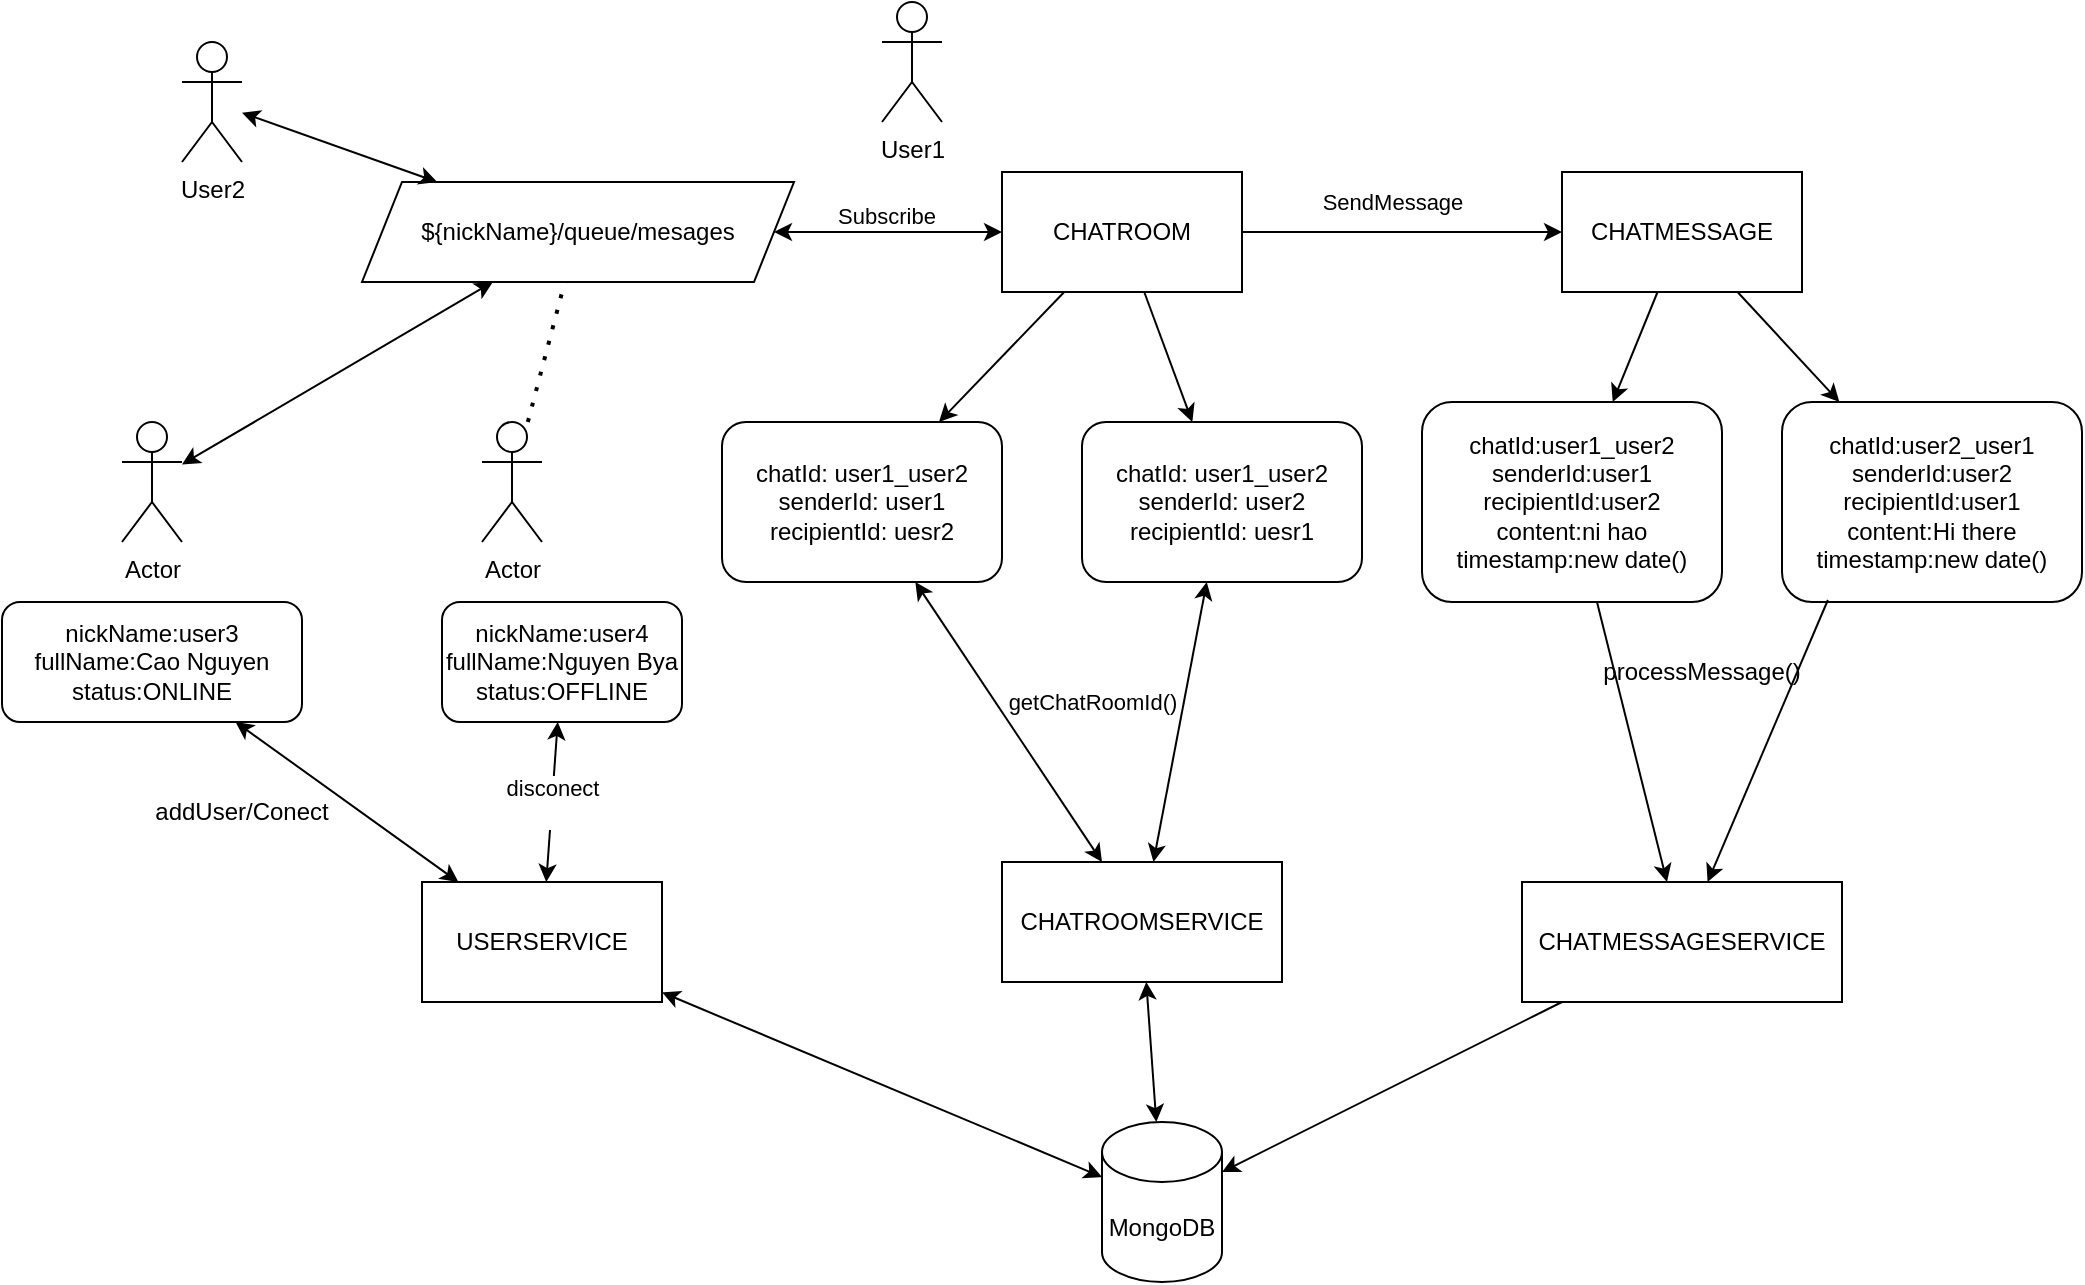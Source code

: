<mxfile version="24.8.3">
  <diagram name="Trang-1" id="ATA3lsROrStY1Cv1PrL_">
    <mxGraphModel dx="1434" dy="1941" grid="1" gridSize="10" guides="1" tooltips="1" connect="1" arrows="1" fold="1" page="1" pageScale="1" pageWidth="827" pageHeight="1169" math="0" shadow="0">
      <root>
        <mxCell id="0" />
        <mxCell id="1" parent="0" />
        <mxCell id="6FXUCEme7YuGV_fSvKKb-3" value="${nickName}/queue/mesages" style="shape=parallelogram;perimeter=parallelogramPerimeter;whiteSpace=wrap;html=1;fixedSize=1;" parent="1" vertex="1">
          <mxGeometry x="240" y="-490" width="216" height="50" as="geometry" />
        </mxCell>
        <mxCell id="6FXUCEme7YuGV_fSvKKb-4" value="" style="endArrow=classic;startArrow=classic;html=1;rounded=0;exitX=1;exitY=0.5;exitDx=0;exitDy=0;" parent="1" source="6FXUCEme7YuGV_fSvKKb-3" target="OrxGX-AqMgQ3xQSycH0U-39" edge="1">
          <mxGeometry width="50" height="50" relative="1" as="geometry">
            <mxPoint x="446" y="-465.42" as="sourcePoint" />
            <mxPoint x="560" y="-465" as="targetPoint" />
          </mxGeometry>
        </mxCell>
        <mxCell id="6FXUCEme7YuGV_fSvKKb-5" value="Subscribe" style="edgeLabel;html=1;align=center;verticalAlign=middle;resizable=0;points=[];" parent="6FXUCEme7YuGV_fSvKKb-4" vertex="1" connectable="0">
          <mxGeometry x="-0.017" y="8" relative="1" as="geometry">
            <mxPoint as="offset" />
          </mxGeometry>
        </mxCell>
        <mxCell id="6FXUCEme7YuGV_fSvKKb-7" value="User1" style="shape=umlActor;verticalLabelPosition=bottom;verticalAlign=top;html=1;outlineConnect=0;" parent="1" vertex="1">
          <mxGeometry x="500" y="-580" width="30" height="60" as="geometry" />
        </mxCell>
        <mxCell id="6FXUCEme7YuGV_fSvKKb-10" value="User2" style="shape=umlActor;verticalLabelPosition=bottom;verticalAlign=top;html=1;outlineConnect=0;" parent="1" vertex="1">
          <mxGeometry x="150" y="-560" width="30" height="60" as="geometry" />
        </mxCell>
        <mxCell id="6FXUCEme7YuGV_fSvKKb-17" value="chatId: user1_user2&lt;div&gt;senderId: user1&lt;/div&gt;&lt;div&gt;recipientId: uesr2&lt;/div&gt;" style="rounded=1;whiteSpace=wrap;html=1;" parent="1" vertex="1">
          <mxGeometry x="420" y="-370" width="140" height="80" as="geometry" />
        </mxCell>
        <mxCell id="6FXUCEme7YuGV_fSvKKb-23" value="chatId: user1_user2&lt;div&gt;senderId: user2&lt;/div&gt;&lt;div&gt;recipientId: uesr1&lt;/div&gt;" style="rounded=1;whiteSpace=wrap;html=1;" parent="1" vertex="1">
          <mxGeometry x="600" y="-370" width="140" height="80" as="geometry" />
        </mxCell>
        <mxCell id="6FXUCEme7YuGV_fSvKKb-24" value="" style="endArrow=classic;html=1;rounded=0;" parent="1" source="OrxGX-AqMgQ3xQSycH0U-39" target="OrxGX-AqMgQ3xQSycH0U-40" edge="1">
          <mxGeometry width="50" height="50" relative="1" as="geometry">
            <mxPoint x="680" y="-465" as="sourcePoint" />
            <mxPoint x="840" y="-465" as="targetPoint" />
          </mxGeometry>
        </mxCell>
        <mxCell id="6FXUCEme7YuGV_fSvKKb-35" value="SendMessage" style="edgeLabel;html=1;align=center;verticalAlign=middle;resizable=0;points=[];" parent="6FXUCEme7YuGV_fSvKKb-24" vertex="1" connectable="0">
          <mxGeometry x="-0.25" y="-1" relative="1" as="geometry">
            <mxPoint x="15" y="-16" as="offset" />
          </mxGeometry>
        </mxCell>
        <mxCell id="6FXUCEme7YuGV_fSvKKb-32" value="chatId:user1_user2&lt;div&gt;senderId:user1&lt;/div&gt;&lt;div&gt;recipientId:user2&lt;/div&gt;&lt;div&gt;content:ni hao&lt;/div&gt;&lt;div&gt;timestamp:new date()&lt;/div&gt;" style="rounded=1;whiteSpace=wrap;html=1;" parent="1" vertex="1">
          <mxGeometry x="770" y="-380" width="150" height="100" as="geometry" />
        </mxCell>
        <mxCell id="6FXUCEme7YuGV_fSvKKb-34" value="chatId:user2_user1&lt;div&gt;senderId:user2&lt;/div&gt;&lt;div&gt;recipientId:user1&lt;/div&gt;&lt;div&gt;content:Hi there&lt;/div&gt;&lt;div&gt;timestamp:new date()&lt;/div&gt;" style="rounded=1;whiteSpace=wrap;html=1;" parent="1" vertex="1">
          <mxGeometry x="950" y="-380" width="150" height="100" as="geometry" />
        </mxCell>
        <mxCell id="6FXUCEme7YuGV_fSvKKb-46" value="" style="endArrow=classic;html=1;rounded=0;" parent="1" source="OrxGX-AqMgQ3xQSycH0U-39" target="6FXUCEme7YuGV_fSvKKb-17" edge="1">
          <mxGeometry width="50" height="50" relative="1" as="geometry">
            <mxPoint x="591.111" y="-435" as="sourcePoint" />
            <mxPoint x="530" y="-370" as="targetPoint" />
          </mxGeometry>
        </mxCell>
        <mxCell id="6FXUCEme7YuGV_fSvKKb-47" value="" style="endArrow=classic;html=1;rounded=0;" parent="1" source="OrxGX-AqMgQ3xQSycH0U-39" target="6FXUCEme7YuGV_fSvKKb-23" edge="1">
          <mxGeometry width="50" height="50" relative="1" as="geometry">
            <mxPoint x="631.111" y="-435" as="sourcePoint" />
            <mxPoint x="530" y="-370" as="targetPoint" />
          </mxGeometry>
        </mxCell>
        <mxCell id="6FXUCEme7YuGV_fSvKKb-49" value="" style="endArrow=classic;html=1;rounded=0;" parent="1" source="OrxGX-AqMgQ3xQSycH0U-40" target="6FXUCEme7YuGV_fSvKKb-32" edge="1">
          <mxGeometry width="50" height="50" relative="1" as="geometry">
            <mxPoint x="870" y="-435" as="sourcePoint" />
            <mxPoint x="810" y="-400" as="targetPoint" />
          </mxGeometry>
        </mxCell>
        <mxCell id="6FXUCEme7YuGV_fSvKKb-50" value="" style="endArrow=classic;html=1;rounded=0;" parent="1" source="OrxGX-AqMgQ3xQSycH0U-40" target="6FXUCEme7YuGV_fSvKKb-34" edge="1">
          <mxGeometry width="50" height="50" relative="1" as="geometry">
            <mxPoint x="930" y="-435" as="sourcePoint" />
            <mxPoint x="530" y="-370" as="targetPoint" />
          </mxGeometry>
        </mxCell>
        <mxCell id="6FXUCEme7YuGV_fSvKKb-51" value="MongoDB" style="shape=cylinder3;whiteSpace=wrap;html=1;boundedLbl=1;backgroundOutline=1;size=15;" parent="1" vertex="1">
          <mxGeometry x="610" y="-20" width="60" height="80" as="geometry" />
        </mxCell>
        <mxCell id="6FXUCEme7YuGV_fSvKKb-54" value="" style="endArrow=classic;startArrow=classic;html=1;rounded=0;" parent="1" source="OrxGX-AqMgQ3xQSycH0U-42" target="6FXUCEme7YuGV_fSvKKb-17" edge="1">
          <mxGeometry width="50" height="50" relative="1" as="geometry">
            <mxPoint x="601.429" y="-150" as="sourcePoint" />
            <mxPoint x="530" y="-370" as="targetPoint" />
          </mxGeometry>
        </mxCell>
        <mxCell id="OrxGX-AqMgQ3xQSycH0U-4" value="getChatRoomId()" style="edgeLabel;html=1;align=center;verticalAlign=middle;resizable=0;points=[];" vertex="1" connectable="0" parent="6FXUCEme7YuGV_fSvKKb-54">
          <mxGeometry x="0.068" y="1" relative="1" as="geometry">
            <mxPoint x="46" y="-6" as="offset" />
          </mxGeometry>
        </mxCell>
        <mxCell id="6FXUCEme7YuGV_fSvKKb-55" value="" style="endArrow=classic;startArrow=classic;html=1;rounded=0;" parent="1" source="OrxGX-AqMgQ3xQSycH0U-42" target="6FXUCEme7YuGV_fSvKKb-23" edge="1">
          <mxGeometry width="50" height="50" relative="1" as="geometry">
            <mxPoint x="627.143" y="-150" as="sourcePoint" />
            <mxPoint x="530" y="-370" as="targetPoint" />
          </mxGeometry>
        </mxCell>
        <mxCell id="OrxGX-AqMgQ3xQSycH0U-5" value="&lt;span style=&quot;color: rgba(0, 0, 0, 0); font-family: monospace; font-size: 0px; text-align: start; background-color: rgb(251, 251, 251);&quot;&gt;%3CmxGraphModel%3E%3Croot%3E%3CmxCell%20id%3D%220%22%2F%3E%3CmxCell%20id%3D%221%22%20parent%3D%220%22%2F%3E%3CmxCell%20id%3D%222%22%20value%3D%22getChatRoomId()%22%20style%3D%22edgeLabel%3Bhtml%3D1%3Balign%3Dcenter%3BverticalAlign%3Dmiddle%3Bresizable%3D0%3Bpoints%3D%5B%5D%3B%22%20vertex%3D%221%22%20connectable%3D%220%22%20parent%3D%221%22%3E%3CmxGeometry%20x%3D%22554.259%22%20y%3D%22-224.297%22%20as%3D%22geometry%22%2F%3E%3C%2FmxCell%3E%3C%2Froot%3E%3C%2FmxGraphModel%3E&lt;/span&gt;" style="edgeLabel;html=1;align=center;verticalAlign=middle;resizable=0;points=[];" vertex="1" connectable="0" parent="6FXUCEme7YuGV_fSvKKb-55">
          <mxGeometry x="0.133" y="3" relative="1" as="geometry">
            <mxPoint y="-1" as="offset" />
          </mxGeometry>
        </mxCell>
        <mxCell id="OrxGX-AqMgQ3xQSycH0U-6" value="&lt;span style=&quot;color: rgba(0, 0, 0, 0); font-family: monospace; font-size: 0px; text-align: start; background-color: rgb(251, 251, 251);&quot;&gt;%3CmxGraphModel%3E%3Croot%3E%3CmxCell%20id%3D%220%22%2F%3E%3CmxCell%20id%3D%221%22%20parent%3D%220%22%2F%3E%3CmxCell%20id%3D%222%22%20value%3D%22getChatRoomId()%22%20style%3D%22edgeLabel%3Bhtml%3D1%3Balign%3Dcenter%3BverticalAlign%3Dmiddle%3Bresizable%3D0%3Bpoints%3D%5B%5D%3B%22%20vertex%3D%221%22%20connectable%3D%220%22%20parent%3D%221%22%3E%3CmxGeometry%20x%3D%22554.259%22%20y%3D%22-224.297%22%20as%3D%22geometry%22%2F%3E%3C%2FmxCell%3E%3C%2Froot%3E%3C%2FmxGraphModel%3get&lt;/span&gt;" style="edgeLabel;html=1;align=center;verticalAlign=middle;resizable=0;points=[];" vertex="1" connectable="0" parent="6FXUCEme7YuGV_fSvKKb-55">
          <mxGeometry x="0.176" y="3" relative="1" as="geometry">
            <mxPoint as="offset" />
          </mxGeometry>
        </mxCell>
        <mxCell id="6FXUCEme7YuGV_fSvKKb-62" value="" style="endArrow=classic;html=1;rounded=0;" parent="1" source="6FXUCEme7YuGV_fSvKKb-32" target="OrxGX-AqMgQ3xQSycH0U-43" edge="1">
          <mxGeometry width="50" height="50" relative="1" as="geometry">
            <mxPoint x="830.78" y="-280" as="sourcePoint" />
            <mxPoint x="859.217" y="-150" as="targetPoint" />
          </mxGeometry>
        </mxCell>
        <mxCell id="6FXUCEme7YuGV_fSvKKb-63" value="" style="endArrow=classic;html=1;rounded=0;exitX=0.153;exitY=0.99;exitDx=0;exitDy=0;exitPerimeter=0;" parent="1" source="6FXUCEme7YuGV_fSvKKb-34" target="OrxGX-AqMgQ3xQSycH0U-43" edge="1">
          <mxGeometry width="50" height="50" relative="1" as="geometry">
            <mxPoint x="480" y="-320" as="sourcePoint" />
            <mxPoint x="897.32" y="-150" as="targetPoint" />
          </mxGeometry>
        </mxCell>
        <mxCell id="OrxGX-AqMgQ3xQSycH0U-9" value="processMessage()" style="text;html=1;align=center;verticalAlign=middle;whiteSpace=wrap;rounded=0;" vertex="1" parent="1">
          <mxGeometry x="880" y="-260" width="60" height="30" as="geometry" />
        </mxCell>
        <mxCell id="OrxGX-AqMgQ3xQSycH0U-13" value="" style="endArrow=classic;startArrow=classic;html=1;rounded=0;" edge="1" parent="1" source="6FXUCEme7YuGV_fSvKKb-51" target="OrxGX-AqMgQ3xQSycH0U-42">
          <mxGeometry width="50" height="50" relative="1" as="geometry">
            <mxPoint x="700" y="-250" as="sourcePoint" />
            <mxPoint x="624.286" y="-90" as="targetPoint" />
          </mxGeometry>
        </mxCell>
        <mxCell id="OrxGX-AqMgQ3xQSycH0U-14" value="" style="endArrow=classic;html=1;rounded=0;" edge="1" parent="1" source="OrxGX-AqMgQ3xQSycH0U-43" target="6FXUCEme7YuGV_fSvKKb-51">
          <mxGeometry width="50" height="50" relative="1" as="geometry">
            <mxPoint x="828.571" y="-90" as="sourcePoint" />
            <mxPoint x="750" y="-300" as="targetPoint" />
          </mxGeometry>
        </mxCell>
        <mxCell id="OrxGX-AqMgQ3xQSycH0U-15" value="Actor" style="shape=umlActor;verticalLabelPosition=bottom;verticalAlign=top;html=1;outlineConnect=0;" vertex="1" parent="1">
          <mxGeometry x="120" y="-370" width="30" height="60" as="geometry" />
        </mxCell>
        <mxCell id="OrxGX-AqMgQ3xQSycH0U-21" value="nickName:user3&lt;div&gt;fullName:Cao Nguyen&lt;/div&gt;&lt;div&gt;status:ONLINE&lt;/div&gt;" style="rounded=1;whiteSpace=wrap;html=1;" vertex="1" parent="1">
          <mxGeometry x="60" y="-280" width="150" height="60" as="geometry" />
        </mxCell>
        <mxCell id="OrxGX-AqMgQ3xQSycH0U-25" value="" style="endArrow=classic;startArrow=classic;html=1;rounded=0;entryX=0;entryY=0;entryDx=0;entryDy=27.5;entryPerimeter=0;" edge="1" parent="1" source="OrxGX-AqMgQ3xQSycH0U-41" target="6FXUCEme7YuGV_fSvKKb-51">
          <mxGeometry width="50" height="50" relative="1" as="geometry">
            <mxPoint x="360" y="-87.258" as="sourcePoint" />
            <mxPoint x="460" y="-300" as="targetPoint" />
          </mxGeometry>
        </mxCell>
        <mxCell id="OrxGX-AqMgQ3xQSycH0U-26" value="" style="endArrow=classic;startArrow=classic;html=1;rounded=0;" edge="1" parent="1" source="OrxGX-AqMgQ3xQSycH0U-41" target="OrxGX-AqMgQ3xQSycH0U-21">
          <mxGeometry width="50" height="50" relative="1" as="geometry">
            <mxPoint x="264.643" y="-140" as="sourcePoint" />
            <mxPoint x="460" y="-300" as="targetPoint" />
          </mxGeometry>
        </mxCell>
        <mxCell id="OrxGX-AqMgQ3xQSycH0U-29" value="addUser/Conect" style="text;html=1;align=center;verticalAlign=middle;whiteSpace=wrap;rounded=0;" vertex="1" parent="1">
          <mxGeometry x="150" y="-180" width="60" height="10" as="geometry" />
        </mxCell>
        <mxCell id="OrxGX-AqMgQ3xQSycH0U-30" value="" style="endArrow=classic;startArrow=classic;html=1;rounded=0;" edge="1" parent="1" source="OrxGX-AqMgQ3xQSycH0U-15" target="6FXUCEme7YuGV_fSvKKb-3">
          <mxGeometry width="50" height="50" relative="1" as="geometry">
            <mxPoint x="580" y="-250" as="sourcePoint" />
            <mxPoint x="630" y="-300" as="targetPoint" />
          </mxGeometry>
        </mxCell>
        <mxCell id="OrxGX-AqMgQ3xQSycH0U-31" value="" style="endArrow=classic;startArrow=classic;html=1;rounded=0;" edge="1" parent="1" source="6FXUCEme7YuGV_fSvKKb-10" target="6FXUCEme7YuGV_fSvKKb-3">
          <mxGeometry width="50" height="50" relative="1" as="geometry">
            <mxPoint x="580" y="-250" as="sourcePoint" />
            <mxPoint x="320" y="-450" as="targetPoint" />
          </mxGeometry>
        </mxCell>
        <mxCell id="OrxGX-AqMgQ3xQSycH0U-32" value="Actor" style="shape=umlActor;verticalLabelPosition=bottom;verticalAlign=top;html=1;outlineConnect=0;" vertex="1" parent="1">
          <mxGeometry x="300" y="-370" width="30" height="60" as="geometry" />
        </mxCell>
        <mxCell id="OrxGX-AqMgQ3xQSycH0U-33" value="" style="endArrow=none;dashed=1;html=1;dashPattern=1 3;strokeWidth=2;rounded=0;" edge="1" parent="1" source="OrxGX-AqMgQ3xQSycH0U-32" target="6FXUCEme7YuGV_fSvKKb-3">
          <mxGeometry width="50" height="50" relative="1" as="geometry">
            <mxPoint x="580" y="-250" as="sourcePoint" />
            <mxPoint x="630" y="-300" as="targetPoint" />
          </mxGeometry>
        </mxCell>
        <mxCell id="OrxGX-AqMgQ3xQSycH0U-34" value="" style="endArrow=classic;startArrow=classic;html=1;rounded=0;" edge="1" parent="1" source="OrxGX-AqMgQ3xQSycH0U-41" target="OrxGX-AqMgQ3xQSycH0U-38">
          <mxGeometry width="50" height="50" relative="1" as="geometry">
            <mxPoint x="330" y="-140" as="sourcePoint" />
            <mxPoint x="330" y="-230" as="targetPoint" />
          </mxGeometry>
        </mxCell>
        <mxCell id="OrxGX-AqMgQ3xQSycH0U-35" value="disconect&lt;div&gt;&lt;br&gt;&lt;/div&gt;" style="edgeLabel;html=1;align=center;verticalAlign=middle;resizable=0;points=[];" vertex="1" connectable="0" parent="OrxGX-AqMgQ3xQSycH0U-34">
          <mxGeometry x="0.013" relative="1" as="geometry">
            <mxPoint as="offset" />
          </mxGeometry>
        </mxCell>
        <mxCell id="OrxGX-AqMgQ3xQSycH0U-38" value="nickName:user4&lt;div&gt;fullName:Nguyen Bya&lt;/div&gt;&lt;div&gt;status:OFFLINE&lt;/div&gt;" style="rounded=1;whiteSpace=wrap;html=1;" vertex="1" parent="1">
          <mxGeometry x="280" y="-280" width="120" height="60" as="geometry" />
        </mxCell>
        <mxCell id="OrxGX-AqMgQ3xQSycH0U-39" value="CHATROOM" style="whiteSpace=wrap;html=1;" vertex="1" parent="1">
          <mxGeometry x="560" y="-495" width="120" height="60" as="geometry" />
        </mxCell>
        <mxCell id="OrxGX-AqMgQ3xQSycH0U-40" value="CHATMESSAGE" style="rounded=0;whiteSpace=wrap;html=1;" vertex="1" parent="1">
          <mxGeometry x="840" y="-495" width="120" height="60" as="geometry" />
        </mxCell>
        <mxCell id="OrxGX-AqMgQ3xQSycH0U-41" value="USERSERVICE" style="rounded=0;whiteSpace=wrap;html=1;" vertex="1" parent="1">
          <mxGeometry x="270" y="-140" width="120" height="60" as="geometry" />
        </mxCell>
        <mxCell id="OrxGX-AqMgQ3xQSycH0U-42" value="CHATROOMSERVICE" style="rounded=0;whiteSpace=wrap;html=1;" vertex="1" parent="1">
          <mxGeometry x="560" y="-150" width="140" height="60" as="geometry" />
        </mxCell>
        <mxCell id="OrxGX-AqMgQ3xQSycH0U-43" value="CHATMESSAGESERVICE" style="rounded=0;whiteSpace=wrap;html=1;" vertex="1" parent="1">
          <mxGeometry x="820" y="-140" width="160" height="60" as="geometry" />
        </mxCell>
      </root>
    </mxGraphModel>
  </diagram>
</mxfile>

